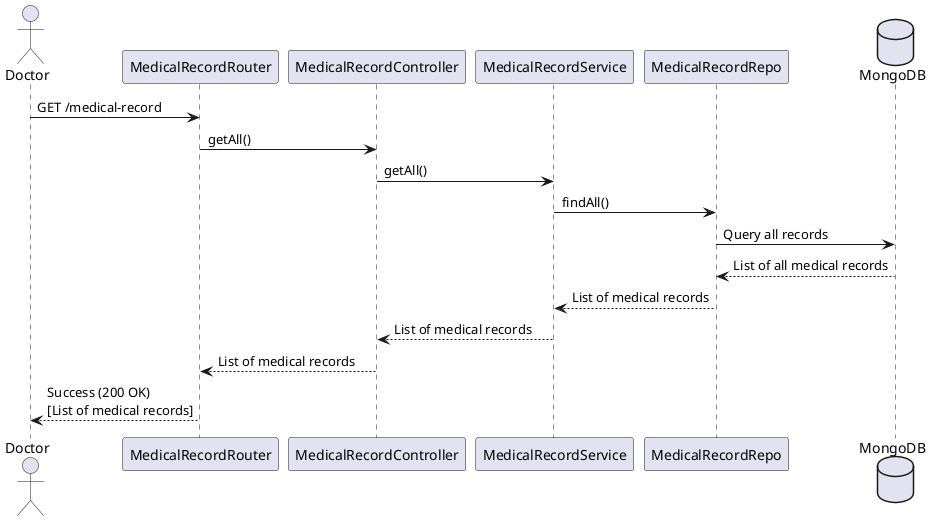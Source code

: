 @startuml
actor Doctor
participant MedicalRecordRouter as MedicalRecordRouter
participant MedicalRecordController as MedicalRecordController
participant MedicalRecordService as MedicalRecordService
participant MedicalRecordRepo as MedicalRecordRepo
database MongoDB

Doctor -> MedicalRecordRouter: GET /medical-record
MedicalRecordRouter -> MedicalRecordController: getAll()

MedicalRecordController -> MedicalRecordService: getAll()
MedicalRecordService -> MedicalRecordRepo: findAll()

MedicalRecordRepo -> MongoDB: Query all records
MongoDB --> MedicalRecordRepo: List of all medical records
MedicalRecordRepo --> MedicalRecordService: List of medical records
MedicalRecordService --> MedicalRecordController: List of medical records
MedicalRecordController --> MedicalRecordRouter: List of medical records
MedicalRecordRouter --> Doctor: Success (200 OK)\n[List of medical records]
@enduml
